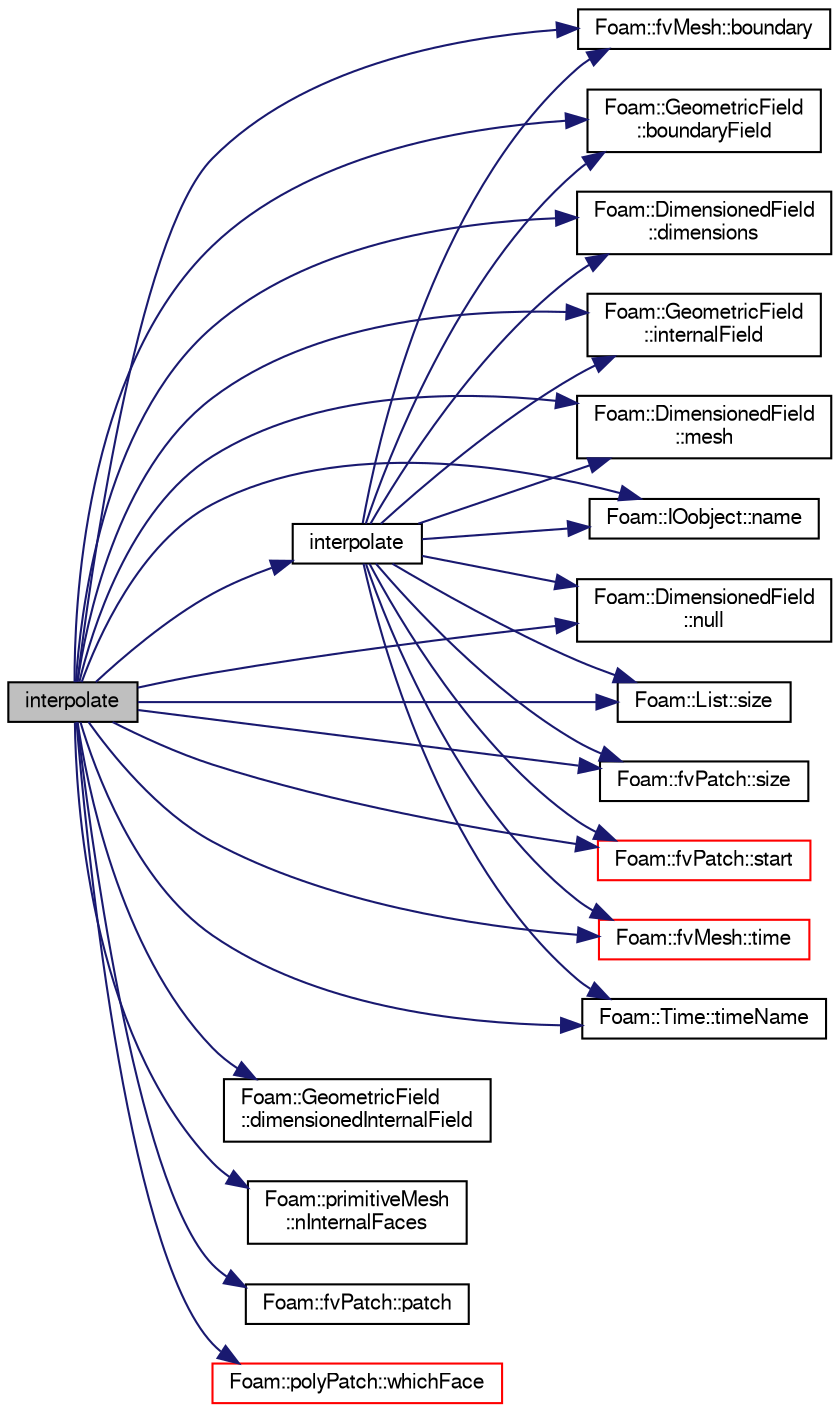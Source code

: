 digraph "interpolate"
{
  bgcolor="transparent";
  edge [fontname="FreeSans",fontsize="10",labelfontname="FreeSans",labelfontsize="10"];
  node [fontname="FreeSans",fontsize="10",shape=record];
  rankdir="LR";
  Node1060 [label="interpolate",height=0.2,width=0.4,color="black", fillcolor="grey75", style="filled", fontcolor="black"];
  Node1060 -> Node1061 [color="midnightblue",fontsize="10",style="solid",fontname="FreeSans"];
  Node1061 [label="Foam::fvMesh::boundary",height=0.2,width=0.4,color="black",URL="$a22766.html#a1fc8b179063cf5d6805da64ff1975126",tooltip="Return reference to boundary mesh. "];
  Node1060 -> Node1062 [color="midnightblue",fontsize="10",style="solid",fontname="FreeSans"];
  Node1062 [label="Foam::GeometricField\l::boundaryField",height=0.2,width=0.4,color="black",URL="$a22434.html#a3c6c1a789b48ea0c5e8bff64f9c14f2d",tooltip="Return reference to GeometricBoundaryField. "];
  Node1060 -> Node1063 [color="midnightblue",fontsize="10",style="solid",fontname="FreeSans"];
  Node1063 [label="Foam::GeometricField\l::dimensionedInternalField",height=0.2,width=0.4,color="black",URL="$a22434.html#a92f45aec34e72d1a1d892e79e99766a7",tooltip="Return dimensioned internal field. "];
  Node1060 -> Node1064 [color="midnightblue",fontsize="10",style="solid",fontname="FreeSans"];
  Node1064 [label="Foam::DimensionedField\l::dimensions",height=0.2,width=0.4,color="black",URL="$a26390.html#a66989c1e0666e0d0c93a2056ce75599e",tooltip="Return dimensions. "];
  Node1060 -> Node1065 [color="midnightblue",fontsize="10",style="solid",fontname="FreeSans"];
  Node1065 [label="Foam::GeometricField\l::internalField",height=0.2,width=0.4,color="black",URL="$a22434.html#a9536140d36d69bbac40496f6b817aa0a",tooltip="Return internal field. "];
  Node1060 -> Node1066 [color="midnightblue",fontsize="10",style="solid",fontname="FreeSans"];
  Node1066 [label="interpolate",height=0.2,width=0.4,color="black",URL="$a22790.html#ab2b56c3ad77bae1b74dcfcb148e29073",tooltip="Map volume field. "];
  Node1066 -> Node1061 [color="midnightblue",fontsize="10",style="solid",fontname="FreeSans"];
  Node1066 -> Node1062 [color="midnightblue",fontsize="10",style="solid",fontname="FreeSans"];
  Node1066 -> Node1064 [color="midnightblue",fontsize="10",style="solid",fontname="FreeSans"];
  Node1066 -> Node1065 [color="midnightblue",fontsize="10",style="solid",fontname="FreeSans"];
  Node1066 -> Node1067 [color="midnightblue",fontsize="10",style="solid",fontname="FreeSans"];
  Node1067 [label="Foam::DimensionedField\l::mesh",height=0.2,width=0.4,color="black",URL="$a26390.html#a8f1110830348a1448a14ab5e3cf47e3b",tooltip="Return mesh. "];
  Node1066 -> Node1068 [color="midnightblue",fontsize="10",style="solid",fontname="FreeSans"];
  Node1068 [label="Foam::IOobject::name",height=0.2,width=0.4,color="black",URL="$a26142.html#acc80e00a8ac919288fb55bd14cc88bf6",tooltip="Return name. "];
  Node1066 -> Node1069 [color="midnightblue",fontsize="10",style="solid",fontname="FreeSans"];
  Node1069 [label="Foam::DimensionedField\l::null",height=0.2,width=0.4,color="black",URL="$a26390.html#a4b01b2efd4df9ed05a0d277fbc02b78a",tooltip="Return a null DimensionedField. "];
  Node1066 -> Node1070 [color="midnightblue",fontsize="10",style="solid",fontname="FreeSans"];
  Node1070 [label="Foam::List::size",height=0.2,width=0.4,color="black",URL="$a25694.html#a8a5f6fa29bd4b500caf186f60245b384",tooltip="Override size to be inconsistent with allocated storage. "];
  Node1066 -> Node1071 [color="midnightblue",fontsize="10",style="solid",fontname="FreeSans"];
  Node1071 [label="Foam::fvPatch::size",height=0.2,width=0.4,color="black",URL="$a22870.html#a03bc1200aac252c4d3e18657d700b71c",tooltip="Return size. "];
  Node1066 -> Node1072 [color="midnightblue",fontsize="10",style="solid",fontname="FreeSans"];
  Node1072 [label="Foam::fvPatch::start",height=0.2,width=0.4,color="red",URL="$a22870.html#a6bfd3e3abb11e98bdb4b98671cec1234",tooltip="Return start label of this patch in the polyMesh face list. "];
  Node1066 -> Node1082 [color="midnightblue",fontsize="10",style="solid",fontname="FreeSans"];
  Node1082 [label="Foam::fvMesh::time",height=0.2,width=0.4,color="red",URL="$a22766.html#a0d94096809fe3376b29a2a29ca11bb18",tooltip="Return the top-level database. "];
  Node1066 -> Node1084 [color="midnightblue",fontsize="10",style="solid",fontname="FreeSans"];
  Node1084 [label="Foam::Time::timeName",height=0.2,width=0.4,color="black",URL="$a26350.html#ad9d86fef6eca18797c786726cf925179",tooltip="Return time name of given scalar time. "];
  Node1060 -> Node1067 [color="midnightblue",fontsize="10",style="solid",fontname="FreeSans"];
  Node1060 -> Node1068 [color="midnightblue",fontsize="10",style="solid",fontname="FreeSans"];
  Node1060 -> Node1085 [color="midnightblue",fontsize="10",style="solid",fontname="FreeSans"];
  Node1085 [label="Foam::primitiveMesh\l::nInternalFaces",height=0.2,width=0.4,color="black",URL="$a27530.html#aa6c7965af1f30d16d9125deb981cbdb0"];
  Node1060 -> Node1069 [color="midnightblue",fontsize="10",style="solid",fontname="FreeSans"];
  Node1060 -> Node1086 [color="midnightblue",fontsize="10",style="solid",fontname="FreeSans"];
  Node1086 [label="Foam::fvPatch::patch",height=0.2,width=0.4,color="black",URL="$a22870.html#a733fd433f94cab9899e34dcc9709333e",tooltip="Return the polyPatch. "];
  Node1060 -> Node1070 [color="midnightblue",fontsize="10",style="solid",fontname="FreeSans"];
  Node1060 -> Node1071 [color="midnightblue",fontsize="10",style="solid",fontname="FreeSans"];
  Node1060 -> Node1072 [color="midnightblue",fontsize="10",style="solid",fontname="FreeSans"];
  Node1060 -> Node1082 [color="midnightblue",fontsize="10",style="solid",fontname="FreeSans"];
  Node1060 -> Node1084 [color="midnightblue",fontsize="10",style="solid",fontname="FreeSans"];
  Node1060 -> Node1087 [color="midnightblue",fontsize="10",style="solid",fontname="FreeSans"];
  Node1087 [label="Foam::polyPatch::whichFace",height=0.2,width=0.4,color="red",URL="$a27478.html#a098d4395e909d71f164b847180b88442",tooltip="Return label of face in patch from global face label. "];
}
